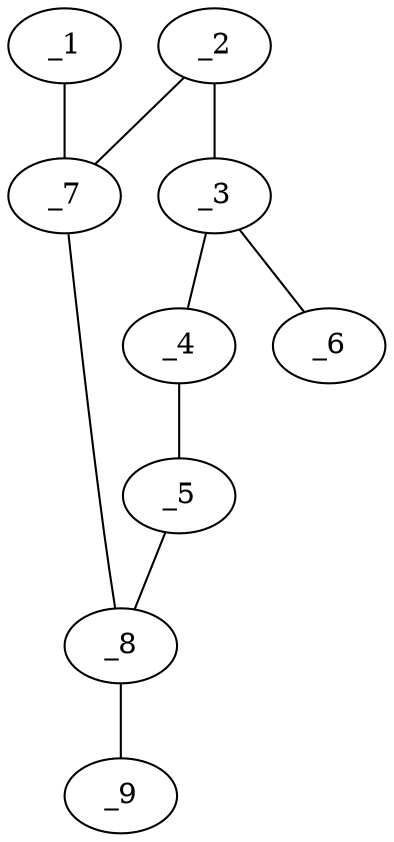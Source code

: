 graph molid620248 {
	_1	 [charge=0,
		chem=2,
		symbol="O  ",
		x="3.7321",
		y="1.5"];
	_7	 [charge=0,
		chem=1,
		symbol="C  ",
		x="3.7321",
		y="0.5"];
	_1 -- _7	 [valence=2];
	_2	 [charge=0,
		chem=4,
		symbol="N  ",
		x="4.5981",
		y=0];
	_3	 [charge=0,
		chem=1,
		symbol="C  ",
		x="4.5981",
		y="-1"];
	_2 -- _3	 [valence=1];
	_2 -- _7	 [valence=1];
	_4	 [charge=0,
		chem=1,
		symbol="C  ",
		x="3.732",
		y="-1.5"];
	_3 -- _4	 [valence=1];
	_6	 [charge=0,
		chem=2,
		symbol="O  ",
		x="5.4641",
		y="-1.5"];
	_3 -- _6	 [valence=2];
	_5	 [charge=0,
		chem=1,
		symbol="C  ",
		x="2.866",
		y="-1"];
	_4 -- _5	 [valence=1];
	_8	 [charge=0,
		chem=1,
		symbol="C  ",
		x="2.866",
		y=0];
	_5 -- _8	 [valence=1];
	_7 -- _8	 [valence=1];
	_9	 [charge=0,
		chem=1,
		symbol="C  ",
		x=2,
		y="0.5"];
	_8 -- _9	 [valence=2];
}
